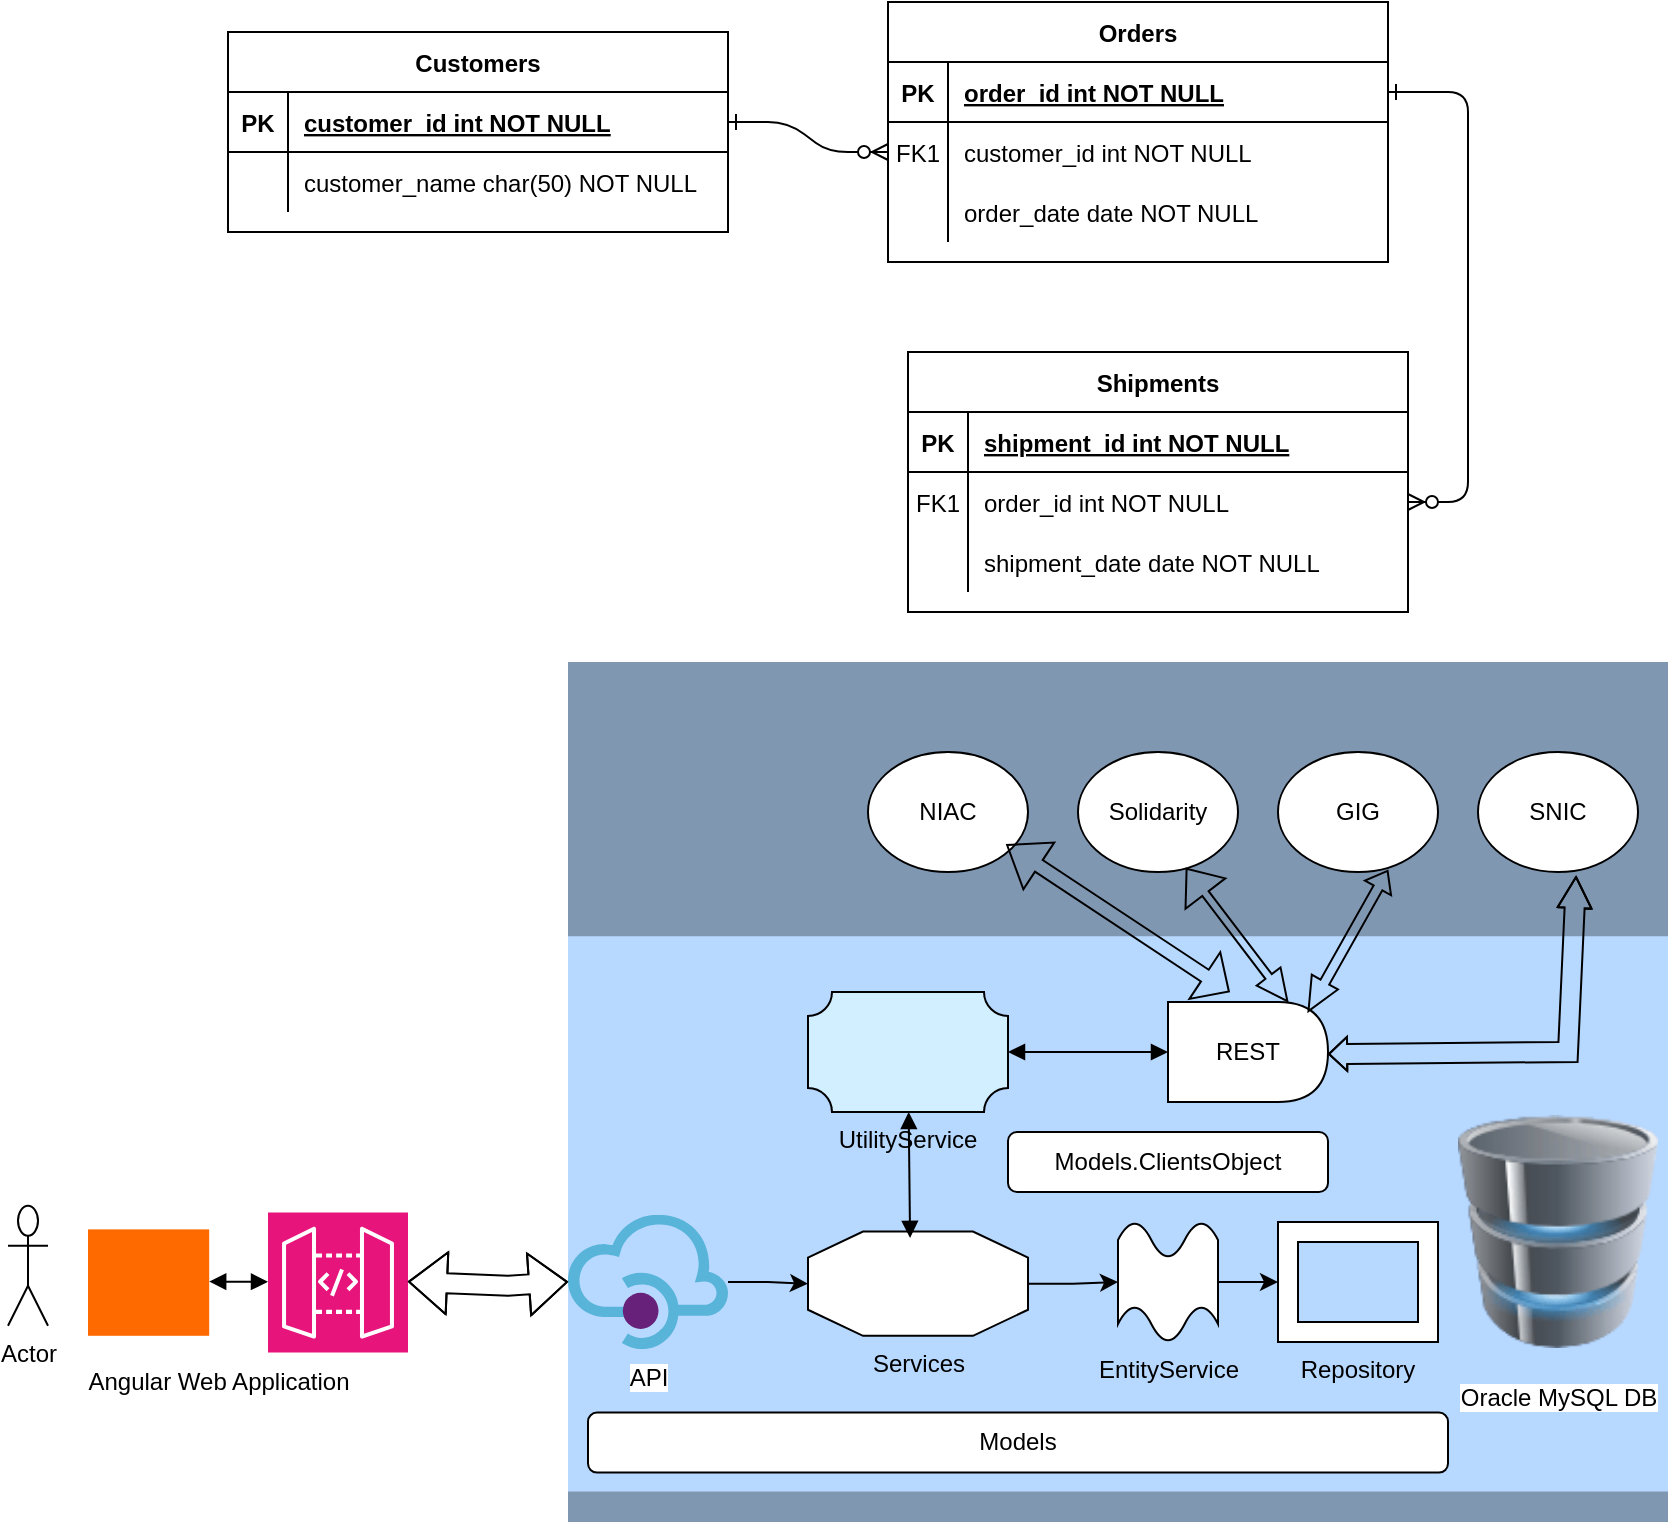 <mxfile version="26.0.8">
  <diagram id="R2lEEEUBdFMjLlhIrx00" name="Page-1">
    <mxGraphModel dx="1434" dy="746" grid="1" gridSize="10" guides="1" tooltips="1" connect="1" arrows="1" fold="1" page="1" pageScale="1" pageWidth="850" pageHeight="1100" math="0" shadow="0" extFonts="Permanent Marker^https://fonts.googleapis.com/css?family=Permanent+Marker">
      <root>
        <mxCell id="0" />
        <mxCell id="1" parent="0" />
        <mxCell id="vbUjU8Ga7-zYv_242MP6-8" value="" style="outlineConnect=0;dashed=0;verticalLabelPosition=bottom;verticalAlign=top;align=center;html=1;shape=mxgraph.aws3.apps;fillColor=#B7D8FF;gradientColor=none;" vertex="1" parent="1">
          <mxGeometry x="290" y="375" width="550" height="430" as="geometry" />
        </mxCell>
        <mxCell id="C-vyLk0tnHw3VtMMgP7b-1" value="" style="edgeStyle=entityRelationEdgeStyle;endArrow=ERzeroToMany;startArrow=ERone;endFill=1;startFill=0;" parent="1" source="C-vyLk0tnHw3VtMMgP7b-24" target="C-vyLk0tnHw3VtMMgP7b-6" edge="1">
          <mxGeometry width="100" height="100" relative="1" as="geometry">
            <mxPoint x="340" y="720" as="sourcePoint" />
            <mxPoint x="440" y="620" as="targetPoint" />
          </mxGeometry>
        </mxCell>
        <mxCell id="C-vyLk0tnHw3VtMMgP7b-12" value="" style="edgeStyle=entityRelationEdgeStyle;endArrow=ERzeroToMany;startArrow=ERone;endFill=1;startFill=0;" parent="1" source="C-vyLk0tnHw3VtMMgP7b-3" target="C-vyLk0tnHw3VtMMgP7b-17" edge="1">
          <mxGeometry width="100" height="100" relative="1" as="geometry">
            <mxPoint x="400" y="180" as="sourcePoint" />
            <mxPoint x="460" y="205" as="targetPoint" />
          </mxGeometry>
        </mxCell>
        <mxCell id="C-vyLk0tnHw3VtMMgP7b-2" value="Orders" style="shape=table;startSize=30;container=1;collapsible=1;childLayout=tableLayout;fixedRows=1;rowLines=0;fontStyle=1;align=center;resizeLast=1;" parent="1" vertex="1">
          <mxGeometry x="450" y="45" width="250" height="130" as="geometry" />
        </mxCell>
        <mxCell id="C-vyLk0tnHw3VtMMgP7b-3" value="" style="shape=partialRectangle;collapsible=0;dropTarget=0;pointerEvents=0;fillColor=none;points=[[0,0.5],[1,0.5]];portConstraint=eastwest;top=0;left=0;right=0;bottom=1;" parent="C-vyLk0tnHw3VtMMgP7b-2" vertex="1">
          <mxGeometry y="30" width="250" height="30" as="geometry" />
        </mxCell>
        <mxCell id="C-vyLk0tnHw3VtMMgP7b-4" value="PK" style="shape=partialRectangle;overflow=hidden;connectable=0;fillColor=none;top=0;left=0;bottom=0;right=0;fontStyle=1;" parent="C-vyLk0tnHw3VtMMgP7b-3" vertex="1">
          <mxGeometry width="30" height="30" as="geometry">
            <mxRectangle width="30" height="30" as="alternateBounds" />
          </mxGeometry>
        </mxCell>
        <mxCell id="C-vyLk0tnHw3VtMMgP7b-5" value="order_id int NOT NULL " style="shape=partialRectangle;overflow=hidden;connectable=0;fillColor=none;top=0;left=0;bottom=0;right=0;align=left;spacingLeft=6;fontStyle=5;" parent="C-vyLk0tnHw3VtMMgP7b-3" vertex="1">
          <mxGeometry x="30" width="220" height="30" as="geometry">
            <mxRectangle width="220" height="30" as="alternateBounds" />
          </mxGeometry>
        </mxCell>
        <mxCell id="C-vyLk0tnHw3VtMMgP7b-6" value="" style="shape=partialRectangle;collapsible=0;dropTarget=0;pointerEvents=0;fillColor=none;points=[[0,0.5],[1,0.5]];portConstraint=eastwest;top=0;left=0;right=0;bottom=0;" parent="C-vyLk0tnHw3VtMMgP7b-2" vertex="1">
          <mxGeometry y="60" width="250" height="30" as="geometry" />
        </mxCell>
        <mxCell id="C-vyLk0tnHw3VtMMgP7b-7" value="FK1" style="shape=partialRectangle;overflow=hidden;connectable=0;fillColor=none;top=0;left=0;bottom=0;right=0;" parent="C-vyLk0tnHw3VtMMgP7b-6" vertex="1">
          <mxGeometry width="30" height="30" as="geometry">
            <mxRectangle width="30" height="30" as="alternateBounds" />
          </mxGeometry>
        </mxCell>
        <mxCell id="C-vyLk0tnHw3VtMMgP7b-8" value="customer_id int NOT NULL" style="shape=partialRectangle;overflow=hidden;connectable=0;fillColor=none;top=0;left=0;bottom=0;right=0;align=left;spacingLeft=6;" parent="C-vyLk0tnHw3VtMMgP7b-6" vertex="1">
          <mxGeometry x="30" width="220" height="30" as="geometry">
            <mxRectangle width="220" height="30" as="alternateBounds" />
          </mxGeometry>
        </mxCell>
        <mxCell id="C-vyLk0tnHw3VtMMgP7b-9" value="" style="shape=partialRectangle;collapsible=0;dropTarget=0;pointerEvents=0;fillColor=none;points=[[0,0.5],[1,0.5]];portConstraint=eastwest;top=0;left=0;right=0;bottom=0;" parent="C-vyLk0tnHw3VtMMgP7b-2" vertex="1">
          <mxGeometry y="90" width="250" height="30" as="geometry" />
        </mxCell>
        <mxCell id="C-vyLk0tnHw3VtMMgP7b-10" value="" style="shape=partialRectangle;overflow=hidden;connectable=0;fillColor=none;top=0;left=0;bottom=0;right=0;" parent="C-vyLk0tnHw3VtMMgP7b-9" vertex="1">
          <mxGeometry width="30" height="30" as="geometry">
            <mxRectangle width="30" height="30" as="alternateBounds" />
          </mxGeometry>
        </mxCell>
        <mxCell id="C-vyLk0tnHw3VtMMgP7b-11" value="order_date date NOT NULL" style="shape=partialRectangle;overflow=hidden;connectable=0;fillColor=none;top=0;left=0;bottom=0;right=0;align=left;spacingLeft=6;" parent="C-vyLk0tnHw3VtMMgP7b-9" vertex="1">
          <mxGeometry x="30" width="220" height="30" as="geometry">
            <mxRectangle width="220" height="30" as="alternateBounds" />
          </mxGeometry>
        </mxCell>
        <mxCell id="C-vyLk0tnHw3VtMMgP7b-13" value="Shipments" style="shape=table;startSize=30;container=1;collapsible=1;childLayout=tableLayout;fixedRows=1;rowLines=0;fontStyle=1;align=center;resizeLast=1;" parent="1" vertex="1">
          <mxGeometry x="460" y="220" width="250" height="130" as="geometry" />
        </mxCell>
        <mxCell id="C-vyLk0tnHw3VtMMgP7b-14" value="" style="shape=partialRectangle;collapsible=0;dropTarget=0;pointerEvents=0;fillColor=none;points=[[0,0.5],[1,0.5]];portConstraint=eastwest;top=0;left=0;right=0;bottom=1;" parent="C-vyLk0tnHw3VtMMgP7b-13" vertex="1">
          <mxGeometry y="30" width="250" height="30" as="geometry" />
        </mxCell>
        <mxCell id="C-vyLk0tnHw3VtMMgP7b-15" value="PK" style="shape=partialRectangle;overflow=hidden;connectable=0;fillColor=none;top=0;left=0;bottom=0;right=0;fontStyle=1;" parent="C-vyLk0tnHw3VtMMgP7b-14" vertex="1">
          <mxGeometry width="30" height="30" as="geometry">
            <mxRectangle width="30" height="30" as="alternateBounds" />
          </mxGeometry>
        </mxCell>
        <mxCell id="C-vyLk0tnHw3VtMMgP7b-16" value="shipment_id int NOT NULL " style="shape=partialRectangle;overflow=hidden;connectable=0;fillColor=none;top=0;left=0;bottom=0;right=0;align=left;spacingLeft=6;fontStyle=5;" parent="C-vyLk0tnHw3VtMMgP7b-14" vertex="1">
          <mxGeometry x="30" width="220" height="30" as="geometry">
            <mxRectangle width="220" height="30" as="alternateBounds" />
          </mxGeometry>
        </mxCell>
        <mxCell id="C-vyLk0tnHw3VtMMgP7b-17" value="" style="shape=partialRectangle;collapsible=0;dropTarget=0;pointerEvents=0;fillColor=none;points=[[0,0.5],[1,0.5]];portConstraint=eastwest;top=0;left=0;right=0;bottom=0;" parent="C-vyLk0tnHw3VtMMgP7b-13" vertex="1">
          <mxGeometry y="60" width="250" height="30" as="geometry" />
        </mxCell>
        <mxCell id="C-vyLk0tnHw3VtMMgP7b-18" value="FK1" style="shape=partialRectangle;overflow=hidden;connectable=0;fillColor=none;top=0;left=0;bottom=0;right=0;" parent="C-vyLk0tnHw3VtMMgP7b-17" vertex="1">
          <mxGeometry width="30" height="30" as="geometry">
            <mxRectangle width="30" height="30" as="alternateBounds" />
          </mxGeometry>
        </mxCell>
        <mxCell id="C-vyLk0tnHw3VtMMgP7b-19" value="order_id int NOT NULL" style="shape=partialRectangle;overflow=hidden;connectable=0;fillColor=none;top=0;left=0;bottom=0;right=0;align=left;spacingLeft=6;" parent="C-vyLk0tnHw3VtMMgP7b-17" vertex="1">
          <mxGeometry x="30" width="220" height="30" as="geometry">
            <mxRectangle width="220" height="30" as="alternateBounds" />
          </mxGeometry>
        </mxCell>
        <mxCell id="C-vyLk0tnHw3VtMMgP7b-20" value="" style="shape=partialRectangle;collapsible=0;dropTarget=0;pointerEvents=0;fillColor=none;points=[[0,0.5],[1,0.5]];portConstraint=eastwest;top=0;left=0;right=0;bottom=0;" parent="C-vyLk0tnHw3VtMMgP7b-13" vertex="1">
          <mxGeometry y="90" width="250" height="30" as="geometry" />
        </mxCell>
        <mxCell id="C-vyLk0tnHw3VtMMgP7b-21" value="" style="shape=partialRectangle;overflow=hidden;connectable=0;fillColor=none;top=0;left=0;bottom=0;right=0;" parent="C-vyLk0tnHw3VtMMgP7b-20" vertex="1">
          <mxGeometry width="30" height="30" as="geometry">
            <mxRectangle width="30" height="30" as="alternateBounds" />
          </mxGeometry>
        </mxCell>
        <mxCell id="C-vyLk0tnHw3VtMMgP7b-22" value="shipment_date date NOT NULL" style="shape=partialRectangle;overflow=hidden;connectable=0;fillColor=none;top=0;left=0;bottom=0;right=0;align=left;spacingLeft=6;" parent="C-vyLk0tnHw3VtMMgP7b-20" vertex="1">
          <mxGeometry x="30" width="220" height="30" as="geometry">
            <mxRectangle width="220" height="30" as="alternateBounds" />
          </mxGeometry>
        </mxCell>
        <mxCell id="C-vyLk0tnHw3VtMMgP7b-23" value="Customers" style="shape=table;startSize=30;container=1;collapsible=1;childLayout=tableLayout;fixedRows=1;rowLines=0;fontStyle=1;align=center;resizeLast=1;" parent="1" vertex="1">
          <mxGeometry x="120" y="60" width="250" height="100" as="geometry" />
        </mxCell>
        <mxCell id="C-vyLk0tnHw3VtMMgP7b-24" value="" style="shape=partialRectangle;collapsible=0;dropTarget=0;pointerEvents=0;fillColor=none;points=[[0,0.5],[1,0.5]];portConstraint=eastwest;top=0;left=0;right=0;bottom=1;" parent="C-vyLk0tnHw3VtMMgP7b-23" vertex="1">
          <mxGeometry y="30" width="250" height="30" as="geometry" />
        </mxCell>
        <mxCell id="C-vyLk0tnHw3VtMMgP7b-25" value="PK" style="shape=partialRectangle;overflow=hidden;connectable=0;fillColor=none;top=0;left=0;bottom=0;right=0;fontStyle=1;" parent="C-vyLk0tnHw3VtMMgP7b-24" vertex="1">
          <mxGeometry width="30" height="30" as="geometry">
            <mxRectangle width="30" height="30" as="alternateBounds" />
          </mxGeometry>
        </mxCell>
        <mxCell id="C-vyLk0tnHw3VtMMgP7b-26" value="customer_id int NOT NULL " style="shape=partialRectangle;overflow=hidden;connectable=0;fillColor=none;top=0;left=0;bottom=0;right=0;align=left;spacingLeft=6;fontStyle=5;" parent="C-vyLk0tnHw3VtMMgP7b-24" vertex="1">
          <mxGeometry x="30" width="220" height="30" as="geometry">
            <mxRectangle width="220" height="30" as="alternateBounds" />
          </mxGeometry>
        </mxCell>
        <mxCell id="C-vyLk0tnHw3VtMMgP7b-27" value="" style="shape=partialRectangle;collapsible=0;dropTarget=0;pointerEvents=0;fillColor=none;points=[[0,0.5],[1,0.5]];portConstraint=eastwest;top=0;left=0;right=0;bottom=0;" parent="C-vyLk0tnHw3VtMMgP7b-23" vertex="1">
          <mxGeometry y="60" width="250" height="30" as="geometry" />
        </mxCell>
        <mxCell id="C-vyLk0tnHw3VtMMgP7b-28" value="" style="shape=partialRectangle;overflow=hidden;connectable=0;fillColor=none;top=0;left=0;bottom=0;right=0;" parent="C-vyLk0tnHw3VtMMgP7b-27" vertex="1">
          <mxGeometry width="30" height="30" as="geometry">
            <mxRectangle width="30" height="30" as="alternateBounds" />
          </mxGeometry>
        </mxCell>
        <mxCell id="C-vyLk0tnHw3VtMMgP7b-29" value="customer_name char(50) NOT NULL" style="shape=partialRectangle;overflow=hidden;connectable=0;fillColor=none;top=0;left=0;bottom=0;right=0;align=left;spacingLeft=6;" parent="C-vyLk0tnHw3VtMMgP7b-27" vertex="1">
          <mxGeometry x="30" width="220" height="30" as="geometry">
            <mxRectangle width="220" height="30" as="alternateBounds" />
          </mxGeometry>
        </mxCell>
        <object label="Actor" id="vbUjU8Ga7-zYv_242MP6-1">
          <mxCell style="shape=umlActor;verticalLabelPosition=bottom;verticalAlign=top;html=1;" vertex="1" parent="1">
            <mxGeometry x="10" y="646.9" width="20" height="60" as="geometry" />
          </mxCell>
        </object>
        <mxCell id="vbUjU8Ga7-zYv_242MP6-5" value="" style="sketch=0;points=[[0,0,0],[0.25,0,0],[0.5,0,0],[0.75,0,0],[1,0,0],[0,1,0],[0.25,1,0],[0.5,1,0],[0.75,1,0],[1,1,0],[0,0.25,0],[0,0.5,0],[0,0.75,0],[1,0.25,0],[1,0.5,0],[1,0.75,0]];outlineConnect=0;fontColor=#232F3E;fillColor=#E7157B;strokeColor=#ffffff;dashed=0;verticalLabelPosition=bottom;verticalAlign=top;align=center;html=1;fontSize=12;fontStyle=0;aspect=fixed;shape=mxgraph.aws4.resourceIcon;resIcon=mxgraph.aws4.api_gateway;" vertex="1" parent="1">
          <mxGeometry x="140" y="650.3" width="70" height="70" as="geometry" />
        </mxCell>
        <object label="" placeholders="1" id="vbUjU8Ga7-zYv_242MP6-6">
          <mxCell style="points=[];aspect=fixed;html=1;align=center;shadow=0;dashed=0;fillColor=#FF6A00;strokeColor=none;shape=mxgraph.alibaba_cloud.waf_web_application_firewall;" vertex="1" parent="1">
            <mxGeometry x="50" y="658.7" width="60.59" height="53.2" as="geometry" />
          </mxCell>
        </object>
        <mxCell id="vbUjU8Ga7-zYv_242MP6-7" value="" style="endArrow=block;startArrow=block;endFill=1;startFill=1;html=1;rounded=0;" edge="1" parent="1">
          <mxGeometry width="160" relative="1" as="geometry">
            <mxPoint x="110.59" y="684.8" as="sourcePoint" />
            <mxPoint x="140" y="684.9" as="targetPoint" />
          </mxGeometry>
        </mxCell>
        <mxCell id="vbUjU8Ga7-zYv_242MP6-42" value="" style="edgeStyle=orthogonalEdgeStyle;rounded=0;orthogonalLoop=1;jettySize=auto;html=1;" edge="1" parent="1" source="vbUjU8Ga7-zYv_242MP6-11" target="vbUjU8Ga7-zYv_242MP6-40">
          <mxGeometry relative="1" as="geometry" />
        </mxCell>
        <mxCell id="vbUjU8Ga7-zYv_242MP6-11" value="API" style="image;sketch=0;aspect=fixed;html=1;points=[];align=center;fontSize=12;image=img/lib/mscae/API_Management.svg;" vertex="1" parent="1">
          <mxGeometry x="290" y="651.4" width="80" height="67.2" as="geometry" />
        </mxCell>
        <mxCell id="vbUjU8Ga7-zYv_242MP6-18" value="" style="shape=flexArrow;endArrow=classic;startArrow=classic;html=1;rounded=0;" edge="1" parent="1">
          <mxGeometry width="100" height="100" relative="1" as="geometry">
            <mxPoint x="210" y="684.8" as="sourcePoint" />
            <mxPoint x="290" y="684.9" as="targetPoint" />
            <Array as="points">
              <mxPoint x="260" y="686.9" />
            </Array>
          </mxGeometry>
        </mxCell>
        <mxCell id="vbUjU8Ga7-zYv_242MP6-26" value="&lt;span style=&quot;color: rgba(0, 0, 0, 0); font-family: monospace; font-size: 0px; text-align: start;&quot;&gt;%3CmxGraphModel%3E%3Croot%3E%3CmxCell%20id%3D%220%22%2F%3E%3CmxCell%20id%3D%221%22%20parent%3D%220%22%2F%3E%3CmxCell%20id%3D%222%22%20value%3D%22Angular%20Web%20Applic%20cation%22%20style%3D%22text%3Bhtml%3D1%3Balign%3Dcenter%3BverticalAlign%3Dmiddle%3Bresizable%3D0%3Bpoints%3D%5B%5D%3Bautosize%3D1%3BstrokeColor%3Dnone%3BfillColor%3Dnone%3B%22%20vertex%3D%221%22%20parent%3D%221%22%3E%3CmxGeometry%20x%3D%22-1730%22%20y%3D%22770%22%20width%3D%22160%22%20height%3D%2230%22%20as%3D%22geometry%22%2F%3E%3C%2FmxCell%3E%3C%2Froot%3E%3C%2FmxGraphModel%3E&lt;/span&gt;" style="text;html=1;align=center;verticalAlign=middle;resizable=0;points=[];autosize=1;strokeColor=none;fillColor=none;" vertex="1" parent="1">
          <mxGeometry x="50" y="758" width="20" height="30" as="geometry" />
        </mxCell>
        <mxCell id="vbUjU8Ga7-zYv_242MP6-30" value="Angular Web Application" style="text;html=1;align=center;verticalAlign=middle;resizable=0;points=[];autosize=1;strokeColor=none;fillColor=none;" vertex="1" parent="1">
          <mxGeometry x="40" y="720.3" width="150" height="30" as="geometry" />
        </mxCell>
        <mxCell id="vbUjU8Ga7-zYv_242MP6-31" value="Oracle MySQL DB" style="image;html=1;image=img/lib/clip_art/computers/Database_128x128.png" vertex="1" parent="1">
          <mxGeometry x="735" y="590" width="100" height="139.4" as="geometry" />
        </mxCell>
        <mxCell id="vbUjU8Ga7-zYv_242MP6-39" value="" style="edgeStyle=orthogonalEdgeStyle;rounded=0;orthogonalLoop=1;jettySize=auto;html=1;" edge="1" parent="1" source="vbUjU8Ga7-zYv_242MP6-32" target="vbUjU8Ga7-zYv_242MP6-37">
          <mxGeometry relative="1" as="geometry" />
        </mxCell>
        <mxCell id="vbUjU8Ga7-zYv_242MP6-32" value="EntityService" style="verticalLabelPosition=bottom;verticalAlign=top;html=1;shape=mxgraph.basic.wave2;dy=0.3;" vertex="1" parent="1">
          <mxGeometry x="565" y="655" width="50" height="60" as="geometry" />
        </mxCell>
        <mxCell id="vbUjU8Ga7-zYv_242MP6-37" value="Repository" style="verticalLabelPosition=bottom;verticalAlign=top;html=1;shape=mxgraph.basic.frame;dx=10;whiteSpace=wrap;" vertex="1" parent="1">
          <mxGeometry x="645" y="655" width="80" height="60" as="geometry" />
        </mxCell>
        <mxCell id="vbUjU8Ga7-zYv_242MP6-41" value="" style="edgeStyle=orthogonalEdgeStyle;rounded=0;orthogonalLoop=1;jettySize=auto;html=1;" edge="1" parent="1" source="vbUjU8Ga7-zYv_242MP6-40" target="vbUjU8Ga7-zYv_242MP6-32">
          <mxGeometry relative="1" as="geometry" />
        </mxCell>
        <mxCell id="vbUjU8Ga7-zYv_242MP6-40" value="Services" style="verticalLabelPosition=bottom;verticalAlign=top;html=1;shape=mxgraph.basic.polygon;polyCoords=[[0.25,0],[0.75,0],[1,0.25],[1,0.75],[0.75,1],[0.25,1],[0,0.75],[0,0.25]];polyline=0;" vertex="1" parent="1">
          <mxGeometry x="410" y="659.8" width="110" height="52.1" as="geometry" />
        </mxCell>
        <mxCell id="vbUjU8Ga7-zYv_242MP6-46" value="Models" style="rounded=1;whiteSpace=wrap;html=1;" vertex="1" parent="1">
          <mxGeometry x="300" y="750.3" width="430" height="30" as="geometry" />
        </mxCell>
        <mxCell id="vbUjU8Ga7-zYv_242MP6-48" value="UtilityService" style="verticalLabelPosition=bottom;verticalAlign=top;html=1;shape=mxgraph.basic.plaque;dx=6;whiteSpace=wrap;fillColor=#D1EFFF;" vertex="1" parent="1">
          <mxGeometry x="410" y="540" width="100" height="60" as="geometry" />
        </mxCell>
        <mxCell id="vbUjU8Ga7-zYv_242MP6-52" value="REST" style="shape=delay;whiteSpace=wrap;html=1;" vertex="1" parent="1">
          <mxGeometry x="590" y="545" width="80" height="50" as="geometry" />
        </mxCell>
        <mxCell id="vbUjU8Ga7-zYv_242MP6-56" value="" style="endArrow=block;startArrow=block;endFill=1;startFill=1;html=1;rounded=0;exitX=1;exitY=0.5;exitDx=0;exitDy=0;exitPerimeter=0;" edge="1" parent="1" source="vbUjU8Ga7-zYv_242MP6-48" target="vbUjU8Ga7-zYv_242MP6-52">
          <mxGeometry width="160" relative="1" as="geometry">
            <mxPoint x="510" y="579.5" as="sourcePoint" />
            <mxPoint x="550" y="579.5" as="targetPoint" />
            <Array as="points">
              <mxPoint x="540" y="570" />
            </Array>
          </mxGeometry>
        </mxCell>
        <mxCell id="vbUjU8Ga7-zYv_242MP6-58" value="" style="endArrow=block;startArrow=block;endFill=1;startFill=1;html=1;rounded=0;exitX=0.464;exitY=0.061;exitDx=0;exitDy=0;exitPerimeter=0;" edge="1" parent="1" source="vbUjU8Ga7-zYv_242MP6-40" target="vbUjU8Ga7-zYv_242MP6-48">
          <mxGeometry width="160" relative="1" as="geometry">
            <mxPoint x="520" y="589.5" as="sourcePoint" />
            <mxPoint x="590" y="590" as="targetPoint" />
          </mxGeometry>
        </mxCell>
        <mxCell id="vbUjU8Ga7-zYv_242MP6-61" value="Models.ClientsObject" style="rounded=1;whiteSpace=wrap;html=1;" vertex="1" parent="1">
          <mxGeometry x="510" y="610" width="160" height="30" as="geometry" />
        </mxCell>
        <mxCell id="vbUjU8Ga7-zYv_242MP6-62" value="SNIC" style="ellipse;whiteSpace=wrap;html=1;" vertex="1" parent="1">
          <mxGeometry x="745" y="420" width="80" height="60" as="geometry" />
        </mxCell>
        <mxCell id="vbUjU8Ga7-zYv_242MP6-63" value="GIG" style="ellipse;whiteSpace=wrap;html=1;" vertex="1" parent="1">
          <mxGeometry x="645" y="420" width="80" height="60" as="geometry" />
        </mxCell>
        <mxCell id="vbUjU8Ga7-zYv_242MP6-64" value="Solidarity" style="ellipse;whiteSpace=wrap;html=1;" vertex="1" parent="1">
          <mxGeometry x="545" y="420" width="80" height="60" as="geometry" />
        </mxCell>
        <mxCell id="vbUjU8Ga7-zYv_242MP6-65" value="NIAC" style="ellipse;whiteSpace=wrap;html=1;" vertex="1" parent="1">
          <mxGeometry x="440" y="420" width="80" height="60" as="geometry" />
        </mxCell>
        <mxCell id="vbUjU8Ga7-zYv_242MP6-66" value="" style="shape=flexArrow;endArrow=classic;startArrow=classic;html=1;rounded=0;width=10;startSize=2.69;endSize=4.84;entryX=0.613;entryY=1.033;entryDx=0;entryDy=0;entryPerimeter=0;startWidth=6;endWidth=6;" edge="1" parent="1" target="vbUjU8Ga7-zYv_242MP6-62">
          <mxGeometry width="100" height="100" relative="1" as="geometry">
            <mxPoint x="670" y="571.02" as="sourcePoint" />
            <mxPoint x="790" y="490" as="targetPoint" />
            <Array as="points">
              <mxPoint x="790" y="570" />
            </Array>
          </mxGeometry>
        </mxCell>
        <mxCell id="vbUjU8Ga7-zYv_242MP6-68" value="" style="shape=flexArrow;endArrow=classic;startArrow=classic;html=1;rounded=0;entryX=0.688;entryY=0.983;entryDx=0;entryDy=0;entryPerimeter=0;width=5;startSize=5.22;startWidth=9;endWidth=9;endSize=2.93;" edge="1" parent="1" target="vbUjU8Ga7-zYv_242MP6-63">
          <mxGeometry width="100" height="100" relative="1" as="geometry">
            <mxPoint x="660" y="550" as="sourcePoint" />
            <mxPoint x="730" y="480" as="targetPoint" />
          </mxGeometry>
        </mxCell>
        <mxCell id="vbUjU8Ga7-zYv_242MP6-69" value="" style="shape=flexArrow;endArrow=classic;startArrow=classic;html=1;rounded=0;endWidth=10;endSize=4.84;width=4;startSize=4.84;exitX=0.675;exitY=0.967;exitDx=0;exitDy=0;exitPerimeter=0;entryX=0.75;entryY=0;entryDx=0;entryDy=0;" edge="1" parent="1" source="vbUjU8Ga7-zYv_242MP6-64" target="vbUjU8Ga7-zYv_242MP6-52">
          <mxGeometry width="100" height="100" relative="1" as="geometry">
            <mxPoint x="637.405" y="460" as="sourcePoint" />
            <mxPoint x="622.59" y="540" as="targetPoint" />
          </mxGeometry>
        </mxCell>
        <mxCell id="vbUjU8Ga7-zYv_242MP6-70" value="" style="shape=flexArrow;endArrow=classic;startArrow=classic;html=1;rounded=0;entryX=1;entryY=1;entryDx=0;entryDy=0;exitX=0.375;exitY=0;exitDx=0;exitDy=0;exitPerimeter=0;width=7;startSize=4.47;" edge="1" parent="1">
          <mxGeometry width="100" height="100" relative="1" as="geometry">
            <mxPoint x="620.86" y="540" as="sourcePoint" />
            <mxPoint x="509.144" y="466.213" as="targetPoint" />
          </mxGeometry>
        </mxCell>
      </root>
    </mxGraphModel>
  </diagram>
</mxfile>
